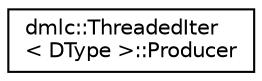 digraph "Graphical Class Hierarchy"
{
 // LATEX_PDF_SIZE
  edge [fontname="Helvetica",fontsize="10",labelfontname="Helvetica",labelfontsize="10"];
  node [fontname="Helvetica",fontsize="10",shape=record];
  rankdir="LR";
  Node0 [label="dmlc::ThreadedIter\l\< DType \>::Producer",height=0.2,width=0.4,color="black", fillcolor="white", style="filled",URL="$classdmlc_1_1ThreadedIter_1_1Producer.html",tooltip="producer class interface that threaditer used as source to preduce the content"];
}
